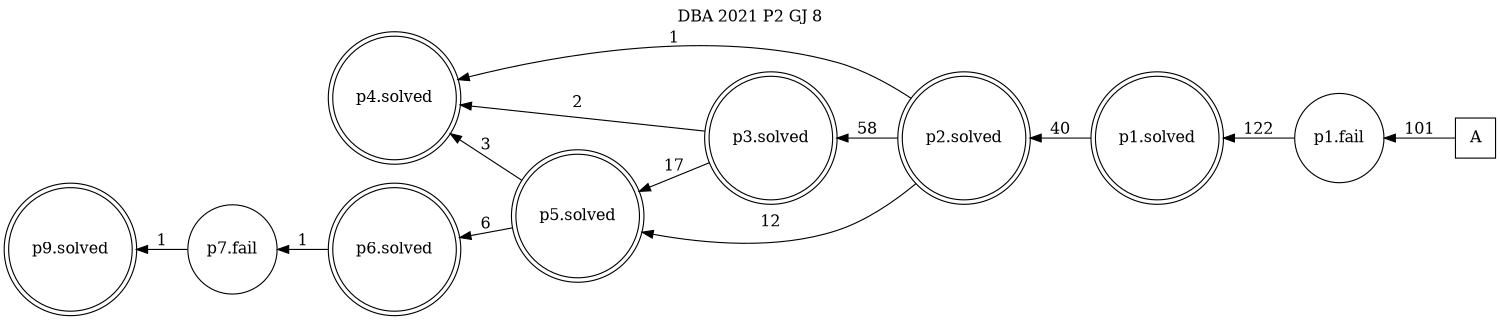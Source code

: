 digraph DBA_2021_P2_GJ_8 {
labelloc="tl"
label= " DBA 2021 P2 GJ 8 "
rankdir="RL";
graph [ size=" 10 , 10 !"]

"A" [shape="square" label="A"]
"p1.fail" [shape="circle" label="p1.fail"]
"p1.solved" [shape="doublecircle" label="p1.solved"]
"p2.solved" [shape="doublecircle" label="p2.solved"]
"p3.solved" [shape="doublecircle" label="p3.solved"]
"p5.solved" [shape="doublecircle" label="p5.solved"]
"p4.solved" [shape="doublecircle" label="p4.solved"]
"p6.solved" [shape="doublecircle" label="p6.solved"]
"p7.fail" [shape="circle" label="p7.fail"]
"p9.solved" [shape="doublecircle" label="p9.solved"]
"A" -> "p1.fail" [ label=101]
"p1.fail" -> "p1.solved" [ label=122]
"p1.solved" -> "p2.solved" [ label=40]
"p2.solved" -> "p3.solved" [ label=58]
"p2.solved" -> "p5.solved" [ label=12]
"p2.solved" -> "p4.solved" [ label=1]
"p3.solved" -> "p5.solved" [ label=17]
"p3.solved" -> "p4.solved" [ label=2]
"p5.solved" -> "p4.solved" [ label=3]
"p5.solved" -> "p6.solved" [ label=6]
"p6.solved" -> "p7.fail" [ label=1]
"p7.fail" -> "p9.solved" [ label=1]
}
